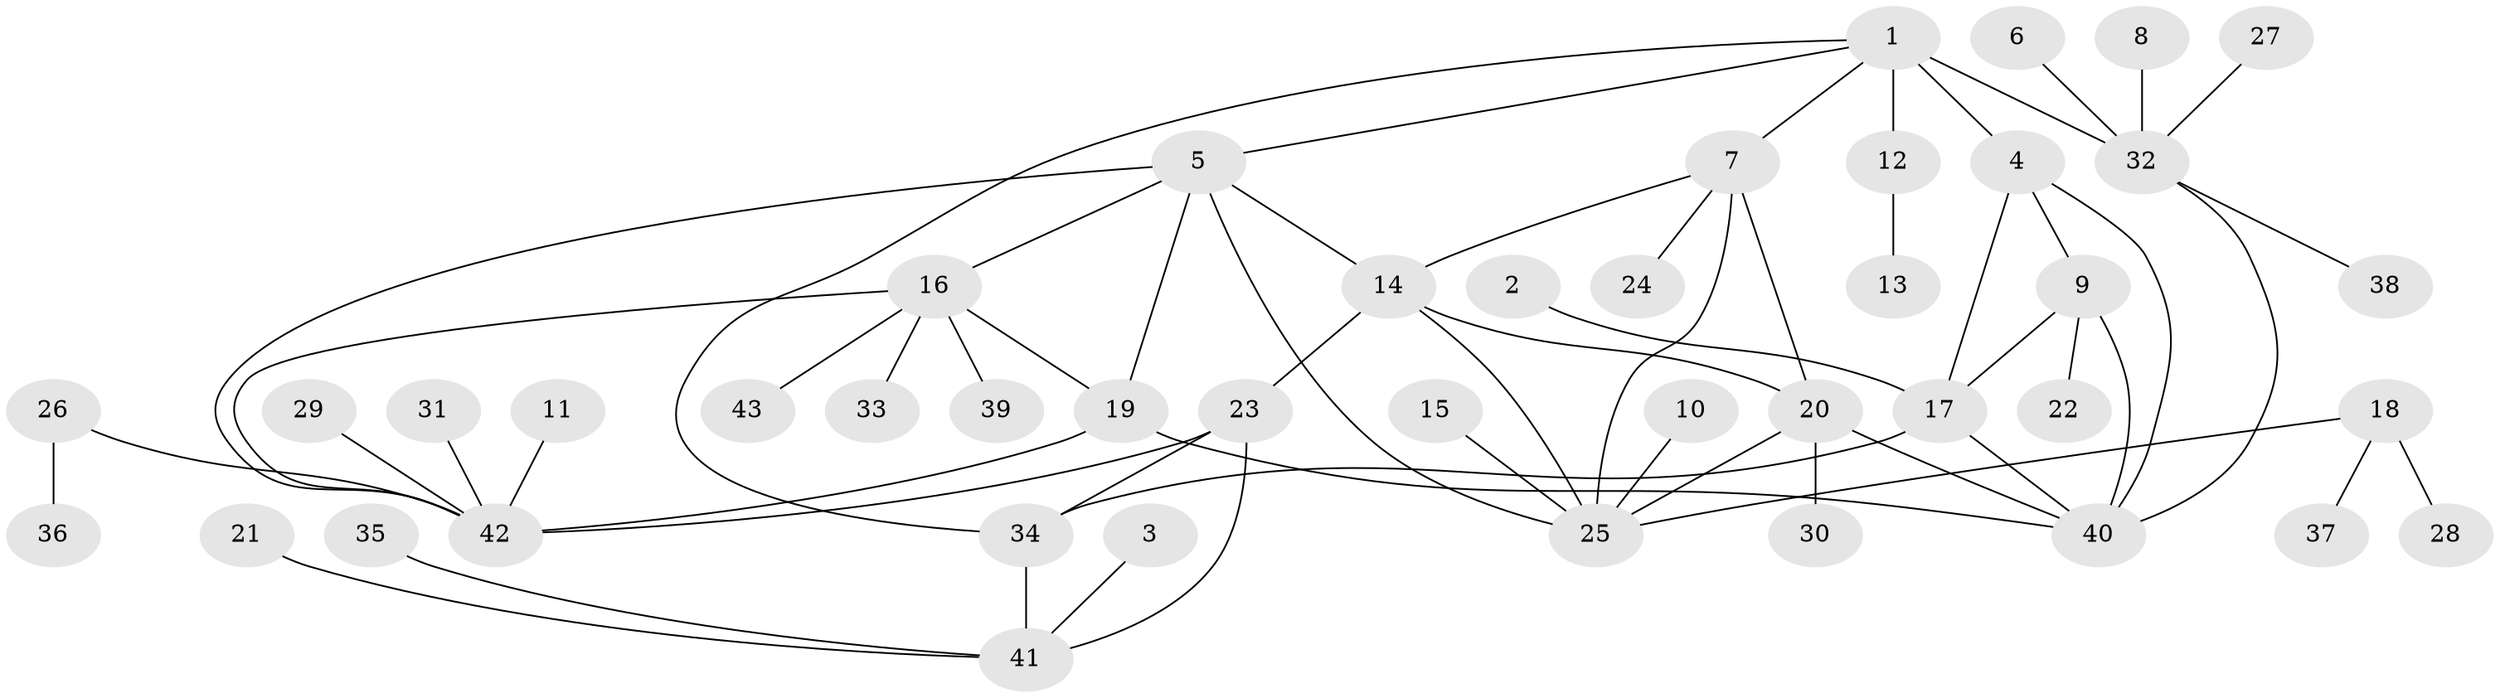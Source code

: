 // original degree distribution, {7: 0.058823529411764705, 6: 0.058823529411764705, 5: 0.07058823529411765, 10: 0.023529411764705882, 3: 0.03529411764705882, 9: 0.011764705882352941, 8: 0.011764705882352941, 1: 0.6, 2: 0.12941176470588237}
// Generated by graph-tools (version 1.1) at 2025/02/03/09/25 03:02:48]
// undirected, 43 vertices, 60 edges
graph export_dot {
graph [start="1"]
  node [color=gray90,style=filled];
  1;
  2;
  3;
  4;
  5;
  6;
  7;
  8;
  9;
  10;
  11;
  12;
  13;
  14;
  15;
  16;
  17;
  18;
  19;
  20;
  21;
  22;
  23;
  24;
  25;
  26;
  27;
  28;
  29;
  30;
  31;
  32;
  33;
  34;
  35;
  36;
  37;
  38;
  39;
  40;
  41;
  42;
  43;
  1 -- 4 [weight=1.0];
  1 -- 5 [weight=1.0];
  1 -- 7 [weight=1.0];
  1 -- 12 [weight=1.0];
  1 -- 32 [weight=3.0];
  1 -- 34 [weight=1.0];
  2 -- 17 [weight=1.0];
  3 -- 41 [weight=1.0];
  4 -- 9 [weight=1.0];
  4 -- 17 [weight=1.0];
  4 -- 40 [weight=1.0];
  5 -- 14 [weight=1.0];
  5 -- 16 [weight=1.0];
  5 -- 19 [weight=1.0];
  5 -- 25 [weight=1.0];
  5 -- 42 [weight=1.0];
  6 -- 32 [weight=1.0];
  7 -- 14 [weight=1.0];
  7 -- 20 [weight=1.0];
  7 -- 24 [weight=1.0];
  7 -- 25 [weight=1.0];
  8 -- 32 [weight=1.0];
  9 -- 17 [weight=1.0];
  9 -- 22 [weight=1.0];
  9 -- 40 [weight=1.0];
  10 -- 25 [weight=1.0];
  11 -- 42 [weight=1.0];
  12 -- 13 [weight=1.0];
  14 -- 20 [weight=1.0];
  14 -- 23 [weight=1.0];
  14 -- 25 [weight=1.0];
  15 -- 25 [weight=1.0];
  16 -- 19 [weight=1.0];
  16 -- 33 [weight=1.0];
  16 -- 39 [weight=1.0];
  16 -- 42 [weight=1.0];
  16 -- 43 [weight=1.0];
  17 -- 34 [weight=1.0];
  17 -- 40 [weight=1.0];
  18 -- 25 [weight=1.0];
  18 -- 28 [weight=1.0];
  18 -- 37 [weight=1.0];
  19 -- 40 [weight=1.0];
  19 -- 42 [weight=1.0];
  20 -- 25 [weight=1.0];
  20 -- 30 [weight=1.0];
  20 -- 40 [weight=1.0];
  21 -- 41 [weight=1.0];
  23 -- 34 [weight=1.0];
  23 -- 41 [weight=2.0];
  23 -- 42 [weight=1.0];
  26 -- 36 [weight=1.0];
  26 -- 42 [weight=1.0];
  27 -- 32 [weight=1.0];
  29 -- 42 [weight=1.0];
  31 -- 42 [weight=1.0];
  32 -- 38 [weight=1.0];
  32 -- 40 [weight=1.0];
  34 -- 41 [weight=2.0];
  35 -- 41 [weight=1.0];
}
